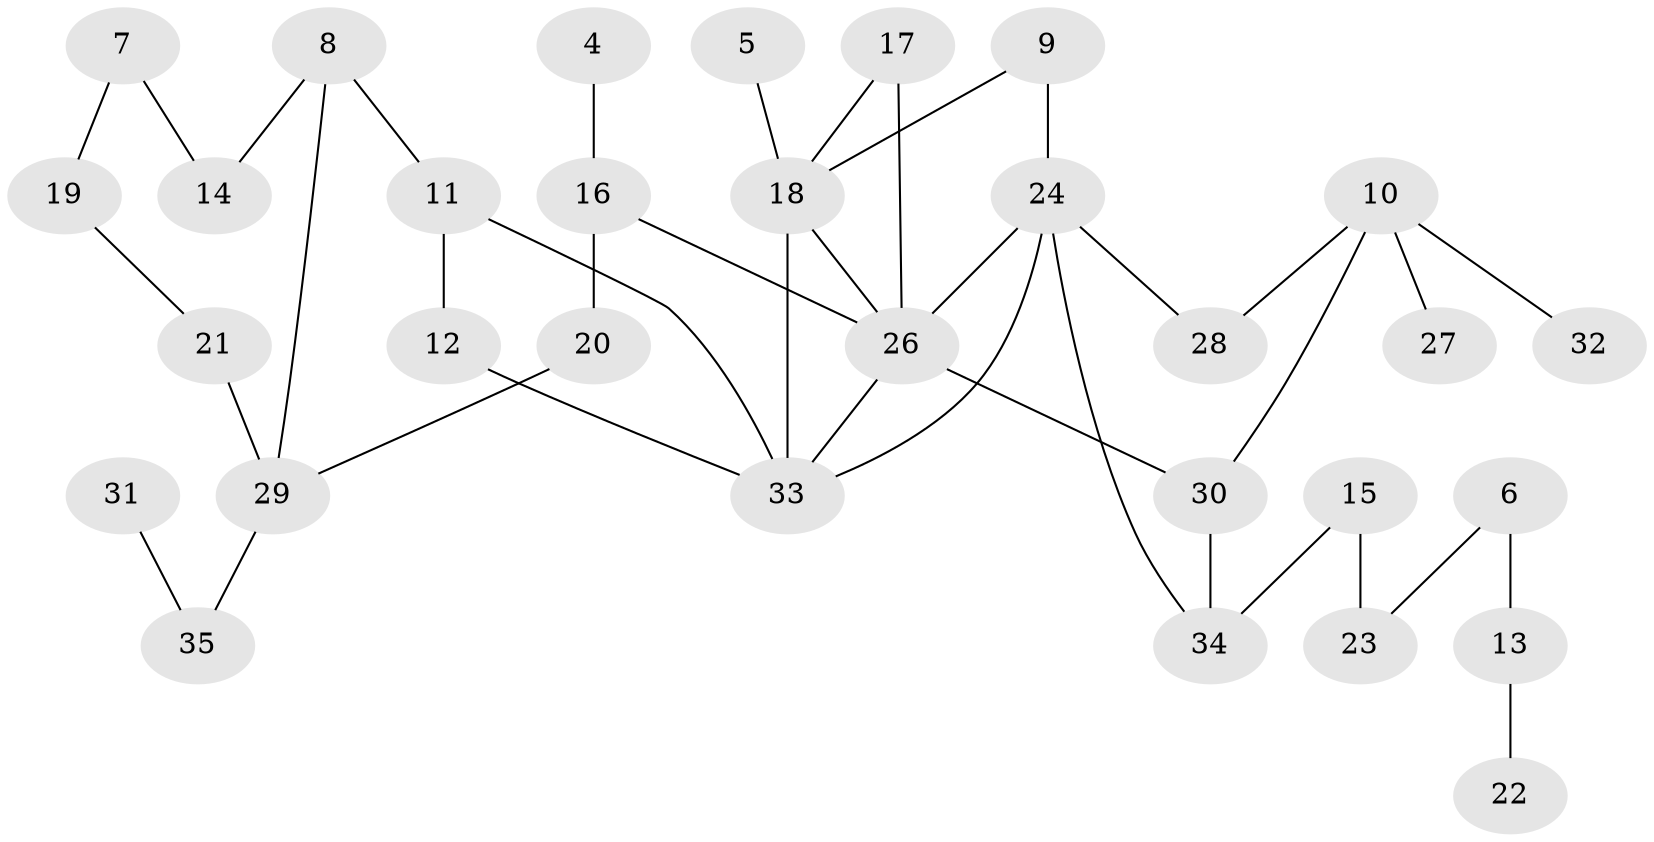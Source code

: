 // original degree distribution, {1: 0.2631578947368421, 0: 0.07017543859649122, 4: 0.12280701754385964, 3: 0.22807017543859648, 2: 0.2631578947368421, 7: 0.017543859649122806, 6: 0.017543859649122806, 5: 0.017543859649122806}
// Generated by graph-tools (version 1.1) at 2025/35/03/04/25 23:35:46]
// undirected, 31 vertices, 39 edges
graph export_dot {
  node [color=gray90,style=filled];
  4;
  5;
  6;
  7;
  8;
  9;
  10;
  11;
  12;
  13;
  14;
  15;
  16;
  17;
  18;
  19;
  20;
  21;
  22;
  23;
  24;
  26;
  27;
  28;
  29;
  30;
  31;
  32;
  33;
  34;
  35;
  4 -- 16 [weight=1.0];
  5 -- 18 [weight=1.0];
  6 -- 13 [weight=1.0];
  6 -- 23 [weight=1.0];
  7 -- 14 [weight=1.0];
  7 -- 19 [weight=1.0];
  8 -- 11 [weight=1.0];
  8 -- 14 [weight=1.0];
  8 -- 29 [weight=1.0];
  9 -- 18 [weight=1.0];
  9 -- 24 [weight=2.0];
  10 -- 27 [weight=1.0];
  10 -- 28 [weight=1.0];
  10 -- 30 [weight=1.0];
  10 -- 32 [weight=1.0];
  11 -- 12 [weight=1.0];
  11 -- 33 [weight=1.0];
  12 -- 33 [weight=1.0];
  13 -- 22 [weight=1.0];
  15 -- 23 [weight=1.0];
  15 -- 34 [weight=1.0];
  16 -- 20 [weight=2.0];
  16 -- 26 [weight=1.0];
  17 -- 18 [weight=1.0];
  17 -- 26 [weight=1.0];
  18 -- 26 [weight=1.0];
  18 -- 33 [weight=1.0];
  19 -- 21 [weight=1.0];
  20 -- 29 [weight=1.0];
  21 -- 29 [weight=2.0];
  24 -- 26 [weight=1.0];
  24 -- 28 [weight=1.0];
  24 -- 33 [weight=1.0];
  24 -- 34 [weight=1.0];
  26 -- 30 [weight=2.0];
  26 -- 33 [weight=1.0];
  29 -- 35 [weight=1.0];
  30 -- 34 [weight=1.0];
  31 -- 35 [weight=1.0];
}
